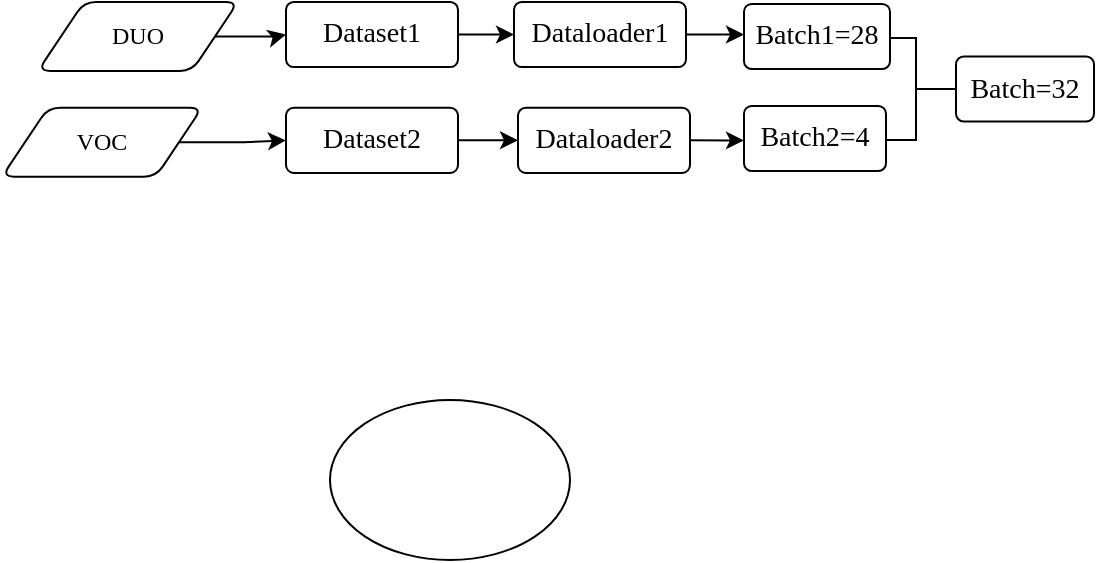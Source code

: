 <mxfile version="24.2.2" type="github">
  <diagram name="第 1 页" id="8FlMMrjvGm8YahryDWu7">
    <mxGraphModel dx="1556" dy="867" grid="0" gridSize="10" guides="1" tooltips="1" connect="1" arrows="1" fold="1" page="1" pageScale="1" pageWidth="3300" pageHeight="2339" math="0" shadow="0">
      <root>
        <mxCell id="0" />
        <mxCell id="1" parent="0" />
        <mxCell id="C3Mf9ReK4o5G2m_8TNM--53" style="edgeStyle=orthogonalEdgeStyle;rounded=0;orthogonalLoop=1;jettySize=auto;html=1;exitX=1;exitY=0.5;exitDx=0;exitDy=0;" parent="1" source="C3Mf9ReK4o5G2m_8TNM--49" target="C3Mf9ReK4o5G2m_8TNM--52" edge="1">
          <mxGeometry relative="1" as="geometry" />
        </mxCell>
        <mxCell id="C3Mf9ReK4o5G2m_8TNM--49" value="DUO" style="shape=parallelogram;html=1;strokeWidth=1;perimeter=parallelogramPerimeter;whiteSpace=wrap;rounded=1;arcSize=12;size=0.23;shadow=0;strokeColor=default;perimeterSpacing=0;fontFamily=Times New Roman;fontSize=12;aspect=fixed;" parent="1" vertex="1">
          <mxGeometry x="28" y="133" width="100" height="34.44" as="geometry" />
        </mxCell>
        <mxCell id="C3Mf9ReK4o5G2m_8TNM--55" style="edgeStyle=orthogonalEdgeStyle;rounded=0;orthogonalLoop=1;jettySize=auto;html=1;exitX=1;exitY=0.5;exitDx=0;exitDy=0;" parent="1" source="C3Mf9ReK4o5G2m_8TNM--50" target="C3Mf9ReK4o5G2m_8TNM--54" edge="1">
          <mxGeometry relative="1" as="geometry" />
        </mxCell>
        <mxCell id="C3Mf9ReK4o5G2m_8TNM--50" value="VOC" style="shape=parallelogram;html=1;strokeWidth=1;perimeter=parallelogramPerimeter;whiteSpace=wrap;rounded=1;arcSize=12;size=0.23;shadow=0;strokeColor=default;perimeterSpacing=0;fontFamily=Times New Roman;fontSize=12;aspect=fixed;" parent="1" vertex="1">
          <mxGeometry x="10" y="185.88" width="100" height="34.44" as="geometry" />
        </mxCell>
        <mxCell id="C3Mf9ReK4o5G2m_8TNM--58" style="edgeStyle=orthogonalEdgeStyle;rounded=0;orthogonalLoop=1;jettySize=auto;html=1;exitX=1;exitY=0.5;exitDx=0;exitDy=0;" parent="1" source="C3Mf9ReK4o5G2m_8TNM--52" target="C3Mf9ReK4o5G2m_8TNM--56" edge="1">
          <mxGeometry relative="1" as="geometry" />
        </mxCell>
        <mxCell id="C3Mf9ReK4o5G2m_8TNM--52" value="&lt;font style=&quot;font-size: 14px;&quot;&gt;Dataset1&lt;/font&gt;" style="rounded=1;whiteSpace=wrap;html=1;shadow=0;strokeColor=default;strokeWidth=1;align=center;verticalAlign=middle;arcSize=12;fontFamily=Times New Roman;fontSize=12;fontColor=default;fillColor=default;" parent="1" vertex="1">
          <mxGeometry x="152" y="133" width="86" height="32.56" as="geometry" />
        </mxCell>
        <mxCell id="C3Mf9ReK4o5G2m_8TNM--60" style="edgeStyle=orthogonalEdgeStyle;rounded=0;orthogonalLoop=1;jettySize=auto;html=1;exitX=1;exitY=0.5;exitDx=0;exitDy=0;entryX=0;entryY=0.5;entryDx=0;entryDy=0;" parent="1" source="C3Mf9ReK4o5G2m_8TNM--54" target="C3Mf9ReK4o5G2m_8TNM--57" edge="1">
          <mxGeometry relative="1" as="geometry" />
        </mxCell>
        <mxCell id="C3Mf9ReK4o5G2m_8TNM--54" value="&lt;font style=&quot;font-size: 14px;&quot;&gt;Dataset2&lt;/font&gt;" style="rounded=1;whiteSpace=wrap;html=1;shadow=0;strokeColor=default;strokeWidth=1;align=center;verticalAlign=middle;arcSize=12;fontFamily=Times New Roman;fontSize=12;fontColor=default;fillColor=default;" parent="1" vertex="1">
          <mxGeometry x="152" y="185.88" width="86" height="32.56" as="geometry" />
        </mxCell>
        <mxCell id="C3Mf9ReK4o5G2m_8TNM--69" style="edgeStyle=orthogonalEdgeStyle;rounded=0;orthogonalLoop=1;jettySize=auto;html=1;exitX=1;exitY=0.5;exitDx=0;exitDy=0;entryX=0;entryY=0.5;entryDx=0;entryDy=0;" parent="1" source="C3Mf9ReK4o5G2m_8TNM--56" target="C3Mf9ReK4o5G2m_8TNM--65" edge="1">
          <mxGeometry relative="1" as="geometry" />
        </mxCell>
        <mxCell id="C3Mf9ReK4o5G2m_8TNM--56" value="&lt;font style=&quot;font-size: 14px;&quot;&gt;Dataloader1&lt;/font&gt;" style="rounded=1;whiteSpace=wrap;html=1;shadow=0;strokeColor=default;strokeWidth=1;align=center;verticalAlign=middle;arcSize=12;fontFamily=Times New Roman;fontSize=12;fontColor=default;fillColor=default;" parent="1" vertex="1">
          <mxGeometry x="266" y="133" width="86" height="32.56" as="geometry" />
        </mxCell>
        <mxCell id="C3Mf9ReK4o5G2m_8TNM--70" style="edgeStyle=orthogonalEdgeStyle;rounded=0;orthogonalLoop=1;jettySize=auto;html=1;exitX=1;exitY=0.5;exitDx=0;exitDy=0;entryX=0;entryY=0.5;entryDx=0;entryDy=0;" parent="1" source="C3Mf9ReK4o5G2m_8TNM--57" target="C3Mf9ReK4o5G2m_8TNM--68" edge="1">
          <mxGeometry relative="1" as="geometry" />
        </mxCell>
        <mxCell id="C3Mf9ReK4o5G2m_8TNM--57" value="&lt;span style=&quot;font-size: 14px;&quot;&gt;Dataloader2&lt;/span&gt;" style="rounded=1;whiteSpace=wrap;html=1;shadow=0;strokeColor=default;strokeWidth=1;align=center;verticalAlign=middle;arcSize=12;fontFamily=Times New Roman;fontSize=12;fontColor=default;fillColor=default;" parent="1" vertex="1">
          <mxGeometry x="268" y="185.88" width="86" height="32.56" as="geometry" />
        </mxCell>
        <mxCell id="C3Mf9ReK4o5G2m_8TNM--63" value="" style="strokeWidth=1;html=1;shape=mxgraph.flowchart.annotation_2;align=left;labelPosition=right;pointerEvents=1;strokeColor=default;verticalAlign=middle;fontFamily=Helvetica;fontSize=12;fontColor=default;fillColor=default;direction=west;" parent="1" vertex="1">
          <mxGeometry x="447" y="151" width="40" height="51" as="geometry" />
        </mxCell>
        <mxCell id="C3Mf9ReK4o5G2m_8TNM--64" value="&lt;font style=&quot;font-size: 14px;&quot;&gt;Batch=32&lt;/font&gt;" style="rounded=1;whiteSpace=wrap;html=1;shadow=0;strokeColor=default;strokeWidth=1;align=center;verticalAlign=middle;arcSize=12;fontFamily=Times New Roman;fontSize=12;fontColor=default;fillColor=default;" parent="1" vertex="1">
          <mxGeometry x="487" y="160.22" width="69" height="32.56" as="geometry" />
        </mxCell>
        <mxCell id="C3Mf9ReK4o5G2m_8TNM--65" value="&lt;font style=&quot;font-size: 14px;&quot;&gt;Batch1=28&lt;/font&gt;" style="rounded=1;whiteSpace=wrap;html=1;shadow=0;strokeColor=default;strokeWidth=1;align=center;verticalAlign=middle;arcSize=12;fontFamily=Times New Roman;fontSize=12;fontColor=default;fillColor=default;" parent="1" vertex="1">
          <mxGeometry x="381" y="133.94" width="73" height="32.56" as="geometry" />
        </mxCell>
        <mxCell id="C3Mf9ReK4o5G2m_8TNM--68" value="&lt;font style=&quot;font-size: 14px;&quot;&gt;Batch2=4&lt;/font&gt;" style="rounded=1;whiteSpace=wrap;html=1;shadow=0;strokeColor=default;strokeWidth=1;align=center;verticalAlign=middle;arcSize=12;fontFamily=Times New Roman;fontSize=12;fontColor=default;fillColor=default;" parent="1" vertex="1">
          <mxGeometry x="381" y="184.94" width="71" height="32.56" as="geometry" />
        </mxCell>
        <mxCell id="rAf0_ECrvIHGaEUbmp0b-1" value="" style="ellipse;whiteSpace=wrap;html=1;" vertex="1" parent="1">
          <mxGeometry x="174" y="332" width="120" height="80" as="geometry" />
        </mxCell>
      </root>
    </mxGraphModel>
  </diagram>
</mxfile>
